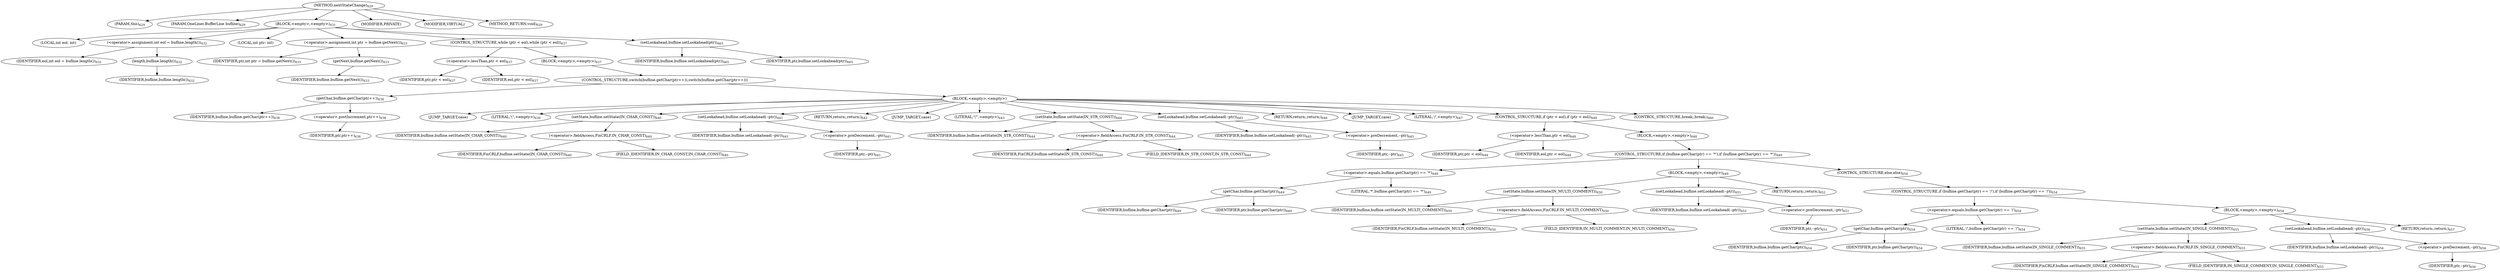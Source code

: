 digraph "nextStateChange" {  
"1573" [label = <(METHOD,nextStateChange)<SUB>629</SUB>> ]
"1574" [label = <(PARAM,this)<SUB>629</SUB>> ]
"1575" [label = <(PARAM,OneLiner.BufferLine bufline)<SUB>629</SUB>> ]
"1576" [label = <(BLOCK,&lt;empty&gt;,&lt;empty&gt;)<SUB>631</SUB>> ]
"1577" [label = <(LOCAL,int eol: int)> ]
"1578" [label = <(&lt;operator&gt;.assignment,int eol = bufline.length())<SUB>632</SUB>> ]
"1579" [label = <(IDENTIFIER,eol,int eol = bufline.length())<SUB>632</SUB>> ]
"1580" [label = <(length,bufline.length())<SUB>632</SUB>> ]
"1581" [label = <(IDENTIFIER,bufline,bufline.length())<SUB>632</SUB>> ]
"1582" [label = <(LOCAL,int ptr: int)> ]
"1583" [label = <(&lt;operator&gt;.assignment,int ptr = bufline.getNext())<SUB>633</SUB>> ]
"1584" [label = <(IDENTIFIER,ptr,int ptr = bufline.getNext())<SUB>633</SUB>> ]
"1585" [label = <(getNext,bufline.getNext())<SUB>633</SUB>> ]
"1586" [label = <(IDENTIFIER,bufline,bufline.getNext())<SUB>633</SUB>> ]
"1587" [label = <(CONTROL_STRUCTURE,while (ptr &lt; eol),while (ptr &lt; eol))<SUB>637</SUB>> ]
"1588" [label = <(&lt;operator&gt;.lessThan,ptr &lt; eol)<SUB>637</SUB>> ]
"1589" [label = <(IDENTIFIER,ptr,ptr &lt; eol)<SUB>637</SUB>> ]
"1590" [label = <(IDENTIFIER,eol,ptr &lt; eol)<SUB>637</SUB>> ]
"1591" [label = <(BLOCK,&lt;empty&gt;,&lt;empty&gt;)<SUB>637</SUB>> ]
"1592" [label = <(CONTROL_STRUCTURE,switch(bufline.getChar(ptr++)),switch(bufline.getChar(ptr++)))> ]
"1593" [label = <(getChar,bufline.getChar(ptr++))<SUB>638</SUB>> ]
"1594" [label = <(IDENTIFIER,bufline,bufline.getChar(ptr++))<SUB>638</SUB>> ]
"1595" [label = <(&lt;operator&gt;.postIncrement,ptr++)<SUB>638</SUB>> ]
"1596" [label = <(IDENTIFIER,ptr,ptr++)<SUB>638</SUB>> ]
"1597" [label = <(BLOCK,&lt;empty&gt;,&lt;empty&gt;)> ]
"1598" [label = <(JUMP_TARGET,case)> ]
"1599" [label = <(LITERAL,'\'',&lt;empty&gt;)<SUB>639</SUB>> ]
"1600" [label = <(setState,bufline.setState(IN_CHAR_CONST))<SUB>640</SUB>> ]
"1601" [label = <(IDENTIFIER,bufline,bufline.setState(IN_CHAR_CONST))<SUB>640</SUB>> ]
"1602" [label = <(&lt;operator&gt;.fieldAccess,FixCRLF.IN_CHAR_CONST)<SUB>640</SUB>> ]
"1603" [label = <(IDENTIFIER,FixCRLF,bufline.setState(IN_CHAR_CONST))<SUB>640</SUB>> ]
"1604" [label = <(FIELD_IDENTIFIER,IN_CHAR_CONST,IN_CHAR_CONST)<SUB>640</SUB>> ]
"1605" [label = <(setLookahead,bufline.setLookahead(--ptr))<SUB>641</SUB>> ]
"1606" [label = <(IDENTIFIER,bufline,bufline.setLookahead(--ptr))<SUB>641</SUB>> ]
"1607" [label = <(&lt;operator&gt;.preDecrement,--ptr)<SUB>641</SUB>> ]
"1608" [label = <(IDENTIFIER,ptr,--ptr)<SUB>641</SUB>> ]
"1609" [label = <(RETURN,return;,return;)<SUB>642</SUB>> ]
"1610" [label = <(JUMP_TARGET,case)> ]
"1611" [label = <(LITERAL,'\&quot;',&lt;empty&gt;)<SUB>643</SUB>> ]
"1612" [label = <(setState,bufline.setState(IN_STR_CONST))<SUB>644</SUB>> ]
"1613" [label = <(IDENTIFIER,bufline,bufline.setState(IN_STR_CONST))<SUB>644</SUB>> ]
"1614" [label = <(&lt;operator&gt;.fieldAccess,FixCRLF.IN_STR_CONST)<SUB>644</SUB>> ]
"1615" [label = <(IDENTIFIER,FixCRLF,bufline.setState(IN_STR_CONST))<SUB>644</SUB>> ]
"1616" [label = <(FIELD_IDENTIFIER,IN_STR_CONST,IN_STR_CONST)<SUB>644</SUB>> ]
"1617" [label = <(setLookahead,bufline.setLookahead(--ptr))<SUB>645</SUB>> ]
"1618" [label = <(IDENTIFIER,bufline,bufline.setLookahead(--ptr))<SUB>645</SUB>> ]
"1619" [label = <(&lt;operator&gt;.preDecrement,--ptr)<SUB>645</SUB>> ]
"1620" [label = <(IDENTIFIER,ptr,--ptr)<SUB>645</SUB>> ]
"1621" [label = <(RETURN,return;,return;)<SUB>646</SUB>> ]
"1622" [label = <(JUMP_TARGET,case)> ]
"1623" [label = <(LITERAL,'/',&lt;empty&gt;)<SUB>647</SUB>> ]
"1624" [label = <(CONTROL_STRUCTURE,if (ptr &lt; eol),if (ptr &lt; eol))<SUB>648</SUB>> ]
"1625" [label = <(&lt;operator&gt;.lessThan,ptr &lt; eol)<SUB>648</SUB>> ]
"1626" [label = <(IDENTIFIER,ptr,ptr &lt; eol)<SUB>648</SUB>> ]
"1627" [label = <(IDENTIFIER,eol,ptr &lt; eol)<SUB>648</SUB>> ]
"1628" [label = <(BLOCK,&lt;empty&gt;,&lt;empty&gt;)<SUB>648</SUB>> ]
"1629" [label = <(CONTROL_STRUCTURE,if (bufline.getChar(ptr) == '*'),if (bufline.getChar(ptr) == '*'))<SUB>649</SUB>> ]
"1630" [label = <(&lt;operator&gt;.equals,bufline.getChar(ptr) == '*')<SUB>649</SUB>> ]
"1631" [label = <(getChar,bufline.getChar(ptr))<SUB>649</SUB>> ]
"1632" [label = <(IDENTIFIER,bufline,bufline.getChar(ptr))<SUB>649</SUB>> ]
"1633" [label = <(IDENTIFIER,ptr,bufline.getChar(ptr))<SUB>649</SUB>> ]
"1634" [label = <(LITERAL,'*',bufline.getChar(ptr) == '*')<SUB>649</SUB>> ]
"1635" [label = <(BLOCK,&lt;empty&gt;,&lt;empty&gt;)<SUB>649</SUB>> ]
"1636" [label = <(setState,bufline.setState(IN_MULTI_COMMENT))<SUB>650</SUB>> ]
"1637" [label = <(IDENTIFIER,bufline,bufline.setState(IN_MULTI_COMMENT))<SUB>650</SUB>> ]
"1638" [label = <(&lt;operator&gt;.fieldAccess,FixCRLF.IN_MULTI_COMMENT)<SUB>650</SUB>> ]
"1639" [label = <(IDENTIFIER,FixCRLF,bufline.setState(IN_MULTI_COMMENT))<SUB>650</SUB>> ]
"1640" [label = <(FIELD_IDENTIFIER,IN_MULTI_COMMENT,IN_MULTI_COMMENT)<SUB>650</SUB>> ]
"1641" [label = <(setLookahead,bufline.setLookahead(--ptr))<SUB>651</SUB>> ]
"1642" [label = <(IDENTIFIER,bufline,bufline.setLookahead(--ptr))<SUB>651</SUB>> ]
"1643" [label = <(&lt;operator&gt;.preDecrement,--ptr)<SUB>651</SUB>> ]
"1644" [label = <(IDENTIFIER,ptr,--ptr)<SUB>651</SUB>> ]
"1645" [label = <(RETURN,return;,return;)<SUB>652</SUB>> ]
"1646" [label = <(CONTROL_STRUCTURE,else,else)<SUB>654</SUB>> ]
"1647" [label = <(CONTROL_STRUCTURE,if (bufline.getChar(ptr) == '/'),if (bufline.getChar(ptr) == '/'))<SUB>654</SUB>> ]
"1648" [label = <(&lt;operator&gt;.equals,bufline.getChar(ptr) == '/')<SUB>654</SUB>> ]
"1649" [label = <(getChar,bufline.getChar(ptr))<SUB>654</SUB>> ]
"1650" [label = <(IDENTIFIER,bufline,bufline.getChar(ptr))<SUB>654</SUB>> ]
"1651" [label = <(IDENTIFIER,ptr,bufline.getChar(ptr))<SUB>654</SUB>> ]
"1652" [label = <(LITERAL,'/',bufline.getChar(ptr) == '/')<SUB>654</SUB>> ]
"1653" [label = <(BLOCK,&lt;empty&gt;,&lt;empty&gt;)<SUB>654</SUB>> ]
"1654" [label = <(setState,bufline.setState(IN_SINGLE_COMMENT))<SUB>655</SUB>> ]
"1655" [label = <(IDENTIFIER,bufline,bufline.setState(IN_SINGLE_COMMENT))<SUB>655</SUB>> ]
"1656" [label = <(&lt;operator&gt;.fieldAccess,FixCRLF.IN_SINGLE_COMMENT)<SUB>655</SUB>> ]
"1657" [label = <(IDENTIFIER,FixCRLF,bufline.setState(IN_SINGLE_COMMENT))<SUB>655</SUB>> ]
"1658" [label = <(FIELD_IDENTIFIER,IN_SINGLE_COMMENT,IN_SINGLE_COMMENT)<SUB>655</SUB>> ]
"1659" [label = <(setLookahead,bufline.setLookahead(--ptr))<SUB>656</SUB>> ]
"1660" [label = <(IDENTIFIER,bufline,bufline.setLookahead(--ptr))<SUB>656</SUB>> ]
"1661" [label = <(&lt;operator&gt;.preDecrement,--ptr)<SUB>656</SUB>> ]
"1662" [label = <(IDENTIFIER,ptr,--ptr)<SUB>656</SUB>> ]
"1663" [label = <(RETURN,return;,return;)<SUB>657</SUB>> ]
"1664" [label = <(CONTROL_STRUCTURE,break;,break;)<SUB>660</SUB>> ]
"1665" [label = <(setLookahead,bufline.setLookahead(ptr))<SUB>665</SUB>> ]
"1666" [label = <(IDENTIFIER,bufline,bufline.setLookahead(ptr))<SUB>665</SUB>> ]
"1667" [label = <(IDENTIFIER,ptr,bufline.setLookahead(ptr))<SUB>665</SUB>> ]
"1668" [label = <(MODIFIER,PRIVATE)> ]
"1669" [label = <(MODIFIER,VIRTUAL)> ]
"1670" [label = <(METHOD_RETURN,void)<SUB>629</SUB>> ]
  "1573" -> "1574" 
  "1573" -> "1575" 
  "1573" -> "1576" 
  "1573" -> "1668" 
  "1573" -> "1669" 
  "1573" -> "1670" 
  "1576" -> "1577" 
  "1576" -> "1578" 
  "1576" -> "1582" 
  "1576" -> "1583" 
  "1576" -> "1587" 
  "1576" -> "1665" 
  "1578" -> "1579" 
  "1578" -> "1580" 
  "1580" -> "1581" 
  "1583" -> "1584" 
  "1583" -> "1585" 
  "1585" -> "1586" 
  "1587" -> "1588" 
  "1587" -> "1591" 
  "1588" -> "1589" 
  "1588" -> "1590" 
  "1591" -> "1592" 
  "1592" -> "1593" 
  "1592" -> "1597" 
  "1593" -> "1594" 
  "1593" -> "1595" 
  "1595" -> "1596" 
  "1597" -> "1598" 
  "1597" -> "1599" 
  "1597" -> "1600" 
  "1597" -> "1605" 
  "1597" -> "1609" 
  "1597" -> "1610" 
  "1597" -> "1611" 
  "1597" -> "1612" 
  "1597" -> "1617" 
  "1597" -> "1621" 
  "1597" -> "1622" 
  "1597" -> "1623" 
  "1597" -> "1624" 
  "1597" -> "1664" 
  "1600" -> "1601" 
  "1600" -> "1602" 
  "1602" -> "1603" 
  "1602" -> "1604" 
  "1605" -> "1606" 
  "1605" -> "1607" 
  "1607" -> "1608" 
  "1612" -> "1613" 
  "1612" -> "1614" 
  "1614" -> "1615" 
  "1614" -> "1616" 
  "1617" -> "1618" 
  "1617" -> "1619" 
  "1619" -> "1620" 
  "1624" -> "1625" 
  "1624" -> "1628" 
  "1625" -> "1626" 
  "1625" -> "1627" 
  "1628" -> "1629" 
  "1629" -> "1630" 
  "1629" -> "1635" 
  "1629" -> "1646" 
  "1630" -> "1631" 
  "1630" -> "1634" 
  "1631" -> "1632" 
  "1631" -> "1633" 
  "1635" -> "1636" 
  "1635" -> "1641" 
  "1635" -> "1645" 
  "1636" -> "1637" 
  "1636" -> "1638" 
  "1638" -> "1639" 
  "1638" -> "1640" 
  "1641" -> "1642" 
  "1641" -> "1643" 
  "1643" -> "1644" 
  "1646" -> "1647" 
  "1647" -> "1648" 
  "1647" -> "1653" 
  "1648" -> "1649" 
  "1648" -> "1652" 
  "1649" -> "1650" 
  "1649" -> "1651" 
  "1653" -> "1654" 
  "1653" -> "1659" 
  "1653" -> "1663" 
  "1654" -> "1655" 
  "1654" -> "1656" 
  "1656" -> "1657" 
  "1656" -> "1658" 
  "1659" -> "1660" 
  "1659" -> "1661" 
  "1661" -> "1662" 
  "1665" -> "1666" 
  "1665" -> "1667" 
}
